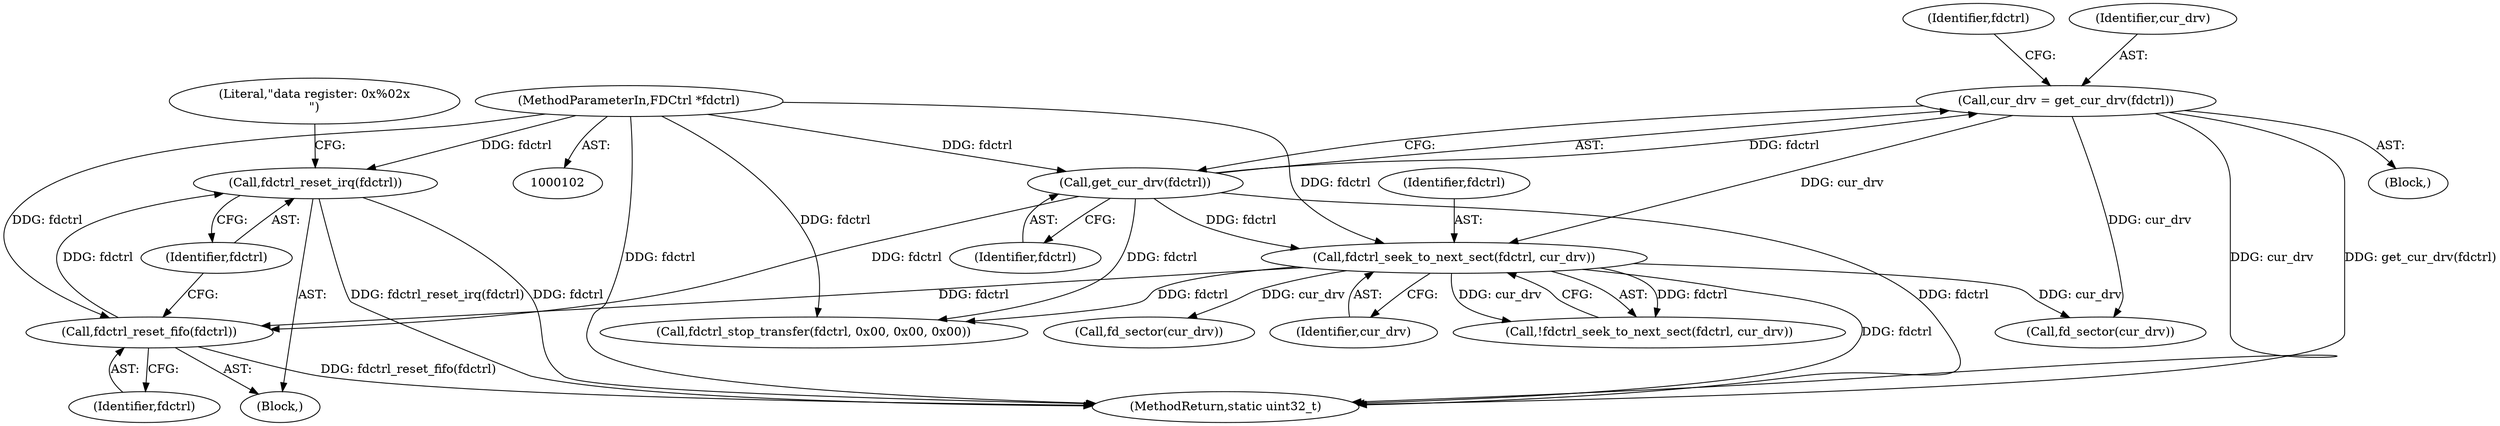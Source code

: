 digraph "0_qemu_e907746266721f305d67bc0718795fedee2e824c_0@pointer" {
"1000239" [label="(Call,fdctrl_reset_irq(fdctrl))"];
"1000237" [label="(Call,fdctrl_reset_fifo(fdctrl))"];
"1000167" [label="(Call,fdctrl_seek_to_next_sect(fdctrl, cur_drv))"];
"1000113" [label="(Call,get_cur_drv(fdctrl))"];
"1000103" [label="(MethodParameterIn,FDCtrl *fdctrl)"];
"1000111" [label="(Call,cur_drv = get_cur_drv(fdctrl))"];
"1000246" [label="(MethodReturn,static uint32_t)"];
"1000117" [label="(Identifier,fdctrl)"];
"1000237" [label="(Call,fdctrl_reset_fifo(fdctrl))"];
"1000183" [label="(Call,fd_sector(cur_drv))"];
"1000103" [label="(MethodParameterIn,FDCtrl *fdctrl)"];
"1000168" [label="(Identifier,fdctrl)"];
"1000242" [label="(Literal,\"data register: 0x%02x\n\")"];
"1000173" [label="(Call,fd_sector(cur_drv))"];
"1000113" [label="(Call,get_cur_drv(fdctrl))"];
"1000239" [label="(Call,fdctrl_reset_irq(fdctrl))"];
"1000111" [label="(Call,cur_drv = get_cur_drv(fdctrl))"];
"1000169" [label="(Identifier,cur_drv)"];
"1000240" [label="(Identifier,fdctrl)"];
"1000112" [label="(Identifier,cur_drv)"];
"1000230" [label="(Call,fdctrl_stop_transfer(fdctrl, 0x00, 0x00, 0x00))"];
"1000104" [label="(Block,)"];
"1000238" [label="(Identifier,fdctrl)"];
"1000167" [label="(Call,fdctrl_seek_to_next_sect(fdctrl, cur_drv))"];
"1000236" [label="(Block,)"];
"1000114" [label="(Identifier,fdctrl)"];
"1000166" [label="(Call,!fdctrl_seek_to_next_sect(fdctrl, cur_drv))"];
"1000239" -> "1000236"  [label="AST: "];
"1000239" -> "1000240"  [label="CFG: "];
"1000240" -> "1000239"  [label="AST: "];
"1000242" -> "1000239"  [label="CFG: "];
"1000239" -> "1000246"  [label="DDG: fdctrl_reset_irq(fdctrl)"];
"1000239" -> "1000246"  [label="DDG: fdctrl"];
"1000237" -> "1000239"  [label="DDG: fdctrl"];
"1000103" -> "1000239"  [label="DDG: fdctrl"];
"1000237" -> "1000236"  [label="AST: "];
"1000237" -> "1000238"  [label="CFG: "];
"1000238" -> "1000237"  [label="AST: "];
"1000240" -> "1000237"  [label="CFG: "];
"1000237" -> "1000246"  [label="DDG: fdctrl_reset_fifo(fdctrl)"];
"1000167" -> "1000237"  [label="DDG: fdctrl"];
"1000113" -> "1000237"  [label="DDG: fdctrl"];
"1000103" -> "1000237"  [label="DDG: fdctrl"];
"1000167" -> "1000166"  [label="AST: "];
"1000167" -> "1000169"  [label="CFG: "];
"1000168" -> "1000167"  [label="AST: "];
"1000169" -> "1000167"  [label="AST: "];
"1000166" -> "1000167"  [label="CFG: "];
"1000167" -> "1000246"  [label="DDG: fdctrl"];
"1000167" -> "1000166"  [label="DDG: fdctrl"];
"1000167" -> "1000166"  [label="DDG: cur_drv"];
"1000113" -> "1000167"  [label="DDG: fdctrl"];
"1000103" -> "1000167"  [label="DDG: fdctrl"];
"1000111" -> "1000167"  [label="DDG: cur_drv"];
"1000167" -> "1000173"  [label="DDG: cur_drv"];
"1000167" -> "1000183"  [label="DDG: cur_drv"];
"1000167" -> "1000230"  [label="DDG: fdctrl"];
"1000113" -> "1000111"  [label="AST: "];
"1000113" -> "1000114"  [label="CFG: "];
"1000114" -> "1000113"  [label="AST: "];
"1000111" -> "1000113"  [label="CFG: "];
"1000113" -> "1000246"  [label="DDG: fdctrl"];
"1000113" -> "1000111"  [label="DDG: fdctrl"];
"1000103" -> "1000113"  [label="DDG: fdctrl"];
"1000113" -> "1000230"  [label="DDG: fdctrl"];
"1000103" -> "1000102"  [label="AST: "];
"1000103" -> "1000246"  [label="DDG: fdctrl"];
"1000103" -> "1000230"  [label="DDG: fdctrl"];
"1000111" -> "1000104"  [label="AST: "];
"1000112" -> "1000111"  [label="AST: "];
"1000117" -> "1000111"  [label="CFG: "];
"1000111" -> "1000246"  [label="DDG: cur_drv"];
"1000111" -> "1000246"  [label="DDG: get_cur_drv(fdctrl)"];
"1000111" -> "1000183"  [label="DDG: cur_drv"];
}
